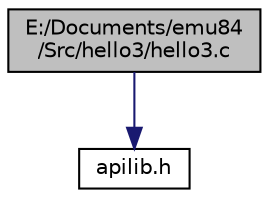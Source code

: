 digraph "E:/Documents/emu84/Src/hello3/hello3.c"
{
 // LATEX_PDF_SIZE
  edge [fontname="Helvetica",fontsize="10",labelfontname="Helvetica",labelfontsize="10"];
  node [fontname="Helvetica",fontsize="10",shape=record];
  Node1 [label="E:/Documents/emu84\l/Src/hello3/hello3.c",height=0.2,width=0.4,color="black", fillcolor="grey75", style="filled", fontcolor="black",tooltip=" "];
  Node1 -> Node2 [color="midnightblue",fontsize="10",style="solid",fontname="Helvetica"];
  Node2 [label="apilib.h",height=0.2,width=0.4,color="black", fillcolor="white", style="filled",URL="$apilib_8h.html",tooltip="定義はアセンブラで記述されています"];
}
